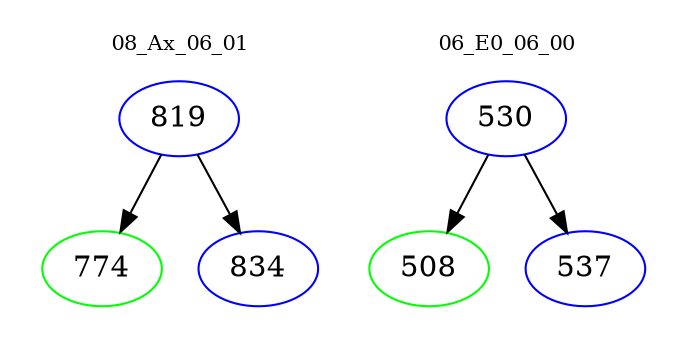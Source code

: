 digraph{
subgraph cluster_0 {
color = white
label = "08_Ax_06_01";
fontsize=10;
T0_819 [label="819", color="blue"]
T0_819 -> T0_774 [color="black"]
T0_774 [label="774", color="green"]
T0_819 -> T0_834 [color="black"]
T0_834 [label="834", color="blue"]
}
subgraph cluster_1 {
color = white
label = "06_E0_06_00";
fontsize=10;
T1_530 [label="530", color="blue"]
T1_530 -> T1_508 [color="black"]
T1_508 [label="508", color="green"]
T1_530 -> T1_537 [color="black"]
T1_537 [label="537", color="blue"]
}
}
